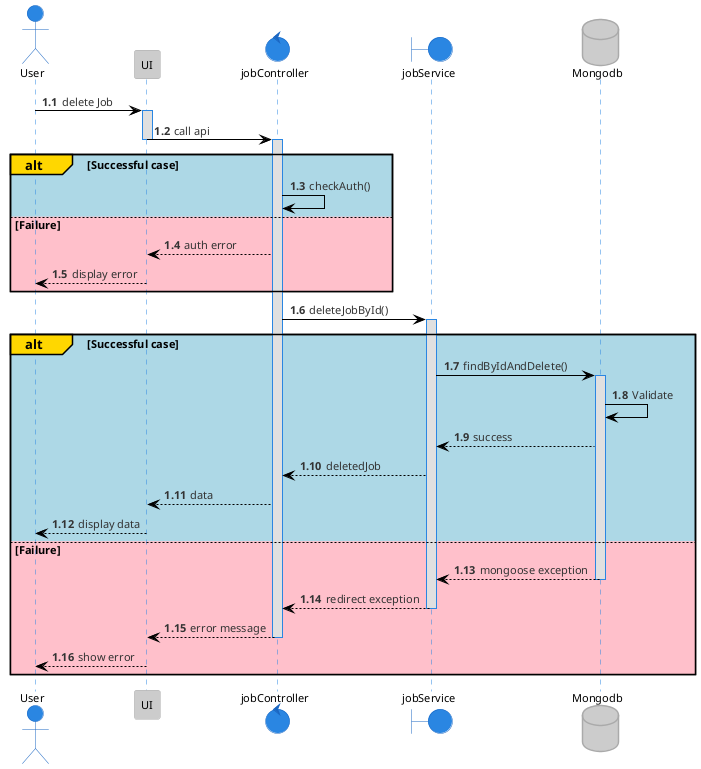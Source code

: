 @startuml deleteJob
!theme reddress-lightblue

autonumber 1.1
actor User
participant UI
control  jobController
boundary jobService
database Mongodb

User -> UI: delete Job
activate UI
UI -> jobController: call api
deactivate UI
activate jobController

alt#Gold #LightBlue Successful case
    jobController -> jobController: checkAuth()
else #Pink Failure
    jobController --> UI: auth error
    UI --> User: display error
end

jobController -> jobService: deleteJobById()

alt#Gold #LightBlue Successful case
    activate jobService
    jobService -> Mongodb: findByIdAndDelete()
    activate Mongodb
    Mongodb -> Mongodb: Validate
    Mongodb --> jobService: success
    jobService --> jobController: deletedJob
    jobController --> UI: data
    UI --> User: display data
else #Pink Failure
    Mongodb --> jobService: mongoose exception
    deactivate Mongodb
    jobService --> jobController: redirect exception
    deactivate jobService
    jobController --> UI: error message
    deactivate jobController
    UI --> User: show error
    deactivate UI
end


@enduml
